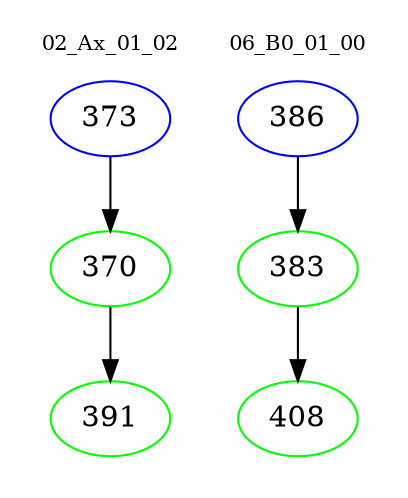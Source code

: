 digraph{
subgraph cluster_0 {
color = white
label = "02_Ax_01_02";
fontsize=10;
T0_373 [label="373", color="blue"]
T0_373 -> T0_370 [color="black"]
T0_370 [label="370", color="green"]
T0_370 -> T0_391 [color="black"]
T0_391 [label="391", color="green"]
}
subgraph cluster_1 {
color = white
label = "06_B0_01_00";
fontsize=10;
T1_386 [label="386", color="blue"]
T1_386 -> T1_383 [color="black"]
T1_383 [label="383", color="green"]
T1_383 -> T1_408 [color="black"]
T1_408 [label="408", color="green"]
}
}
